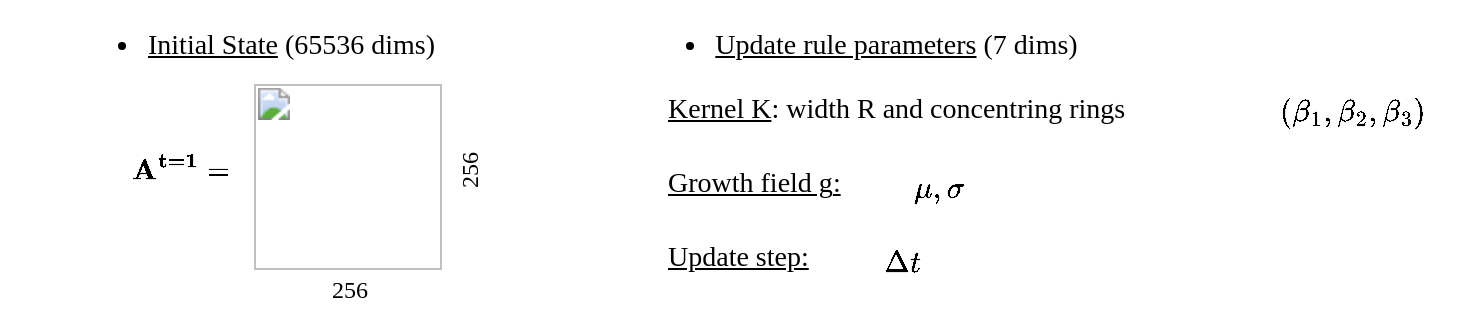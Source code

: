 <mxfile version="12.9.14" type="device"><diagram id="3Z0I5EKRLa39BabWDzmq" name="Page-1"><mxGraphModel dx="1573" dy="896" grid="1" gridSize="10" guides="1" tooltips="1" connect="1" arrows="1" fold="1" page="1" pageScale="1" pageWidth="850" pageHeight="1100" math="1" shadow="0"><root><mxCell id="0"/><mxCell id="1" parent="0"/><mxCell id="kB1CZjexSbmDWvS3loId-15" value="&lt;ul&gt;&lt;li&gt;&lt;u&gt;Initial State&lt;/u&gt; (65536 dims)&amp;nbsp; &lt;/li&gt;&lt;/ul&gt;" style="text;html=1;strokeColor=none;fillColor=none;align=center;verticalAlign=middle;whiteSpace=wrap;rounded=0;fontFamily=Verdana;fontSize=14;fontStyle=0" vertex="1" parent="1"><mxGeometry x="80" y="380" width="255" height="20" as="geometry"/></mxCell><mxCell id="kB1CZjexSbmDWvS3loId-16" value="&lt;ul&gt;&lt;li&gt;&lt;u&gt;Update rule parameters&lt;/u&gt; (7 dims)&amp;nbsp; &lt;/li&gt;&lt;/ul&gt;" style="text;html=1;strokeColor=none;fillColor=none;align=center;verticalAlign=middle;whiteSpace=wrap;rounded=0;fontFamily=Verdana;fontSize=14;fontStyle=0" vertex="1" parent="1"><mxGeometry x="360" y="380" width="300" height="20" as="geometry"/></mxCell><mxCell id="kB1CZjexSbmDWvS3loId-23" value="" style="group" vertex="1" connectable="0" parent="1"><mxGeometry x="150" y="402" width="175" height="120" as="geometry"/></mxCell><mxCell id="kB1CZjexSbmDWvS3loId-10" value="&lt;meta charset=&quot;utf-8&quot;&gt;&lt;img src=&quot;https://lh6.googleusercontent.com/DwBAX-VUuJtx9Bz3oR1zovNdNaR3n9X10C-G0KHtBhB-sn2lX_gsvP-s9PnCnaTJy-7pyLykiIVqeUeb_2e2IvaWMMBrpHM_HgcAx3j9wQSkNSLoZgenKg5seD0UFYb6OKGIRk5XvkA&quot; id=&quot;docs-internal-guid-76cee12a-7fff-508f-feac-eb928cac4e91&quot; width=&quot;94px;&quot; height=&quot;93px;&quot;&gt;" style="text;whiteSpace=wrap;html=1;fontSize=14;fontFamily=Verdana;" vertex="1" parent="kB1CZjexSbmDWvS3loId-23"><mxGeometry x="55" width="120" height="110" as="geometry"/></mxCell><mxCell id="kB1CZjexSbmDWvS3loId-11" value="$$\mathbf{A^{t=1}} = $$" style="text;html=1;strokeColor=none;fillColor=none;align=center;verticalAlign=middle;whiteSpace=wrap;rounded=0;fontFamily=Verdana;fontSize=14;" vertex="1" parent="kB1CZjexSbmDWvS3loId-23"><mxGeometry y="40" width="40" height="20" as="geometry"/></mxCell><mxCell id="kB1CZjexSbmDWvS3loId-12" value="256" style="text;html=1;strokeColor=none;fillColor=none;align=center;verticalAlign=middle;whiteSpace=wrap;rounded=0;fontFamily=Verdana;fontSize=12;" vertex="1" parent="kB1CZjexSbmDWvS3loId-23"><mxGeometry x="85" y="100" width="40" height="20" as="geometry"/></mxCell><mxCell id="kB1CZjexSbmDWvS3loId-13" value="256" style="text;html=1;strokeColor=none;fillColor=none;align=center;verticalAlign=middle;whiteSpace=wrap;rounded=0;fontFamily=Verdana;fontSize=12;rotation=270;" vertex="1" parent="kB1CZjexSbmDWvS3loId-23"><mxGeometry x="145" y="40" width="40" height="20" as="geometry"/></mxCell><mxCell id="kB1CZjexSbmDWvS3loId-28" value="" style="group" vertex="1" connectable="0" parent="1"><mxGeometry x="412" y="407" width="400" height="30" as="geometry"/></mxCell><mxCell id="kB1CZjexSbmDWvS3loId-18" value="&lt;div align=&quot;left&quot;&gt;&lt;u&gt;Kernel K&lt;/u&gt;: width R and concentring rings&lt;br&gt;&lt;/div&gt;" style="text;html=1;strokeColor=none;fillColor=none;align=left;verticalAlign=middle;whiteSpace=wrap;rounded=0;fontFamily=Verdana;fontSize=14;fontStyle=0" vertex="1" parent="kB1CZjexSbmDWvS3loId-28"><mxGeometry width="380" height="30" as="geometry"/></mxCell><mxCell id="kB1CZjexSbmDWvS3loId-20" value="$$(\beta_1, \beta_2, \beta_3)$$" style="text;html=1;strokeColor=none;fillColor=none;align=center;verticalAlign=middle;whiteSpace=wrap;rounded=0;fontFamily=Verdana;fontSize=15;fontStyle=0" vertex="1" parent="kB1CZjexSbmDWvS3loId-28"><mxGeometry x="294" y="5" width="100" height="20" as="geometry"/></mxCell><mxCell id="kB1CZjexSbmDWvS3loId-29" value="" style="group" vertex="1" connectable="0" parent="1"><mxGeometry x="412" y="444" width="190" height="30" as="geometry"/></mxCell><mxCell id="kB1CZjexSbmDWvS3loId-22" value="&lt;div align=&quot;left&quot;&gt;&lt;u&gt;&lt;span&gt;Growth field g&lt;/span&gt;: &lt;br&gt;&lt;/u&gt;&lt;/div&gt;" style="text;html=1;strokeColor=none;fillColor=none;align=left;verticalAlign=middle;whiteSpace=wrap;rounded=0;fontFamily=Verdana;fontSize=14;fontStyle=0" vertex="1" parent="kB1CZjexSbmDWvS3loId-29"><mxGeometry width="120" height="30" as="geometry"/></mxCell><mxCell id="kB1CZjexSbmDWvS3loId-24" value="$$\mu, \sigma$$" style="text;html=1;strokeColor=none;fillColor=none;align=center;verticalAlign=middle;whiteSpace=wrap;rounded=0;fontFamily=Verdana;fontSize=15;fontStyle=0" vertex="1" parent="kB1CZjexSbmDWvS3loId-29"><mxGeometry x="88" y="6" width="100" height="20" as="geometry"/></mxCell><mxCell id="kB1CZjexSbmDWvS3loId-30" value="" style="group" vertex="1" connectable="0" parent="1"><mxGeometry x="412" y="481" width="210" height="30" as="geometry"/></mxCell><mxCell id="kB1CZjexSbmDWvS3loId-26" value="&lt;div align=&quot;left&quot;&gt;&lt;u&gt;Update step:&lt;br&gt;&lt;/u&gt;&lt;/div&gt;" style="text;html=1;strokeColor=none;fillColor=none;align=left;verticalAlign=middle;whiteSpace=wrap;rounded=0;fontFamily=Verdana;fontSize=14;fontStyle=0" vertex="1" parent="kB1CZjexSbmDWvS3loId-30"><mxGeometry width="120" height="30" as="geometry"/></mxCell><mxCell id="kB1CZjexSbmDWvS3loId-27" value="$$\Delta t$$" style="text;html=1;strokeColor=none;fillColor=none;align=center;verticalAlign=middle;whiteSpace=wrap;rounded=0;fontFamily=Verdana;fontSize=15;fontStyle=0" vertex="1" parent="kB1CZjexSbmDWvS3loId-30"><mxGeometry x="69" y="7" width="100" height="20" as="geometry"/></mxCell></root></mxGraphModel></diagram></mxfile>